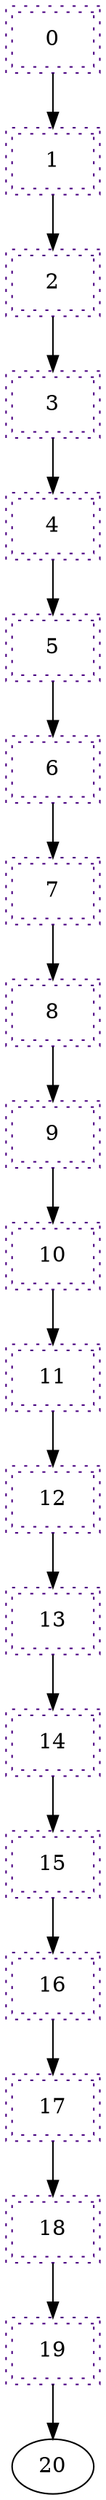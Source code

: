 digraph {
0->1->2->3->4->5->6->7->8->9->10->11->12->13->14->15->16->17->18->19->20
0 [shape=box,sides=1,peripheries=2,color=indigo,style=dotted];
1 [shape=box,sides=1,peripheries=2,color=indigo,style=dotted];
2 [shape=box,sides=1,peripheries=2,color=indigo,style=dotted];
3 [shape=box,sides=1,peripheries=2,color=indigo,style=dotted];
4 [shape=box,sides=1,peripheries=2,color=indigo,style=dotted];
5 [shape=box,sides=1,peripheries=2,color=indigo,style=dotted];
6 [shape=box,sides=1,peripheries=2,color=indigo,style=dotted];
7 [shape=box,sides=1,peripheries=2,color=indigo,style=dotted];
8 [shape=box,sides=1,peripheries=2,color=indigo,style=dotted];
9 [shape=box,sides=1,peripheries=2,color=indigo,style=dotted];
10 [shape=box,sides=1,peripheries=2,color=indigo,style=dotted];
11 [shape=box,sides=1,peripheries=2,color=indigo,style=dotted];
12 [shape=box,sides=1,peripheries=2,color=indigo,style=dotted];
13 [shape=box,sides=1,peripheries=2,color=indigo,style=dotted];
14 [shape=box,sides=1,peripheries=2,color=indigo,style=dotted];
15 [shape=box,sides=1,peripheries=2,color=indigo,style=dotted];
16 [shape=box,sides=1,peripheries=2,color=indigo,style=dotted];
17 [shape=box,sides=1,peripheries=2,color=indigo,style=dotted];
18 [shape=box,sides=1,peripheries=2,color=indigo,style=dotted];
19 [shape=box,sides=1,peripheries=2,color=indigo,style=dotted];
 }
